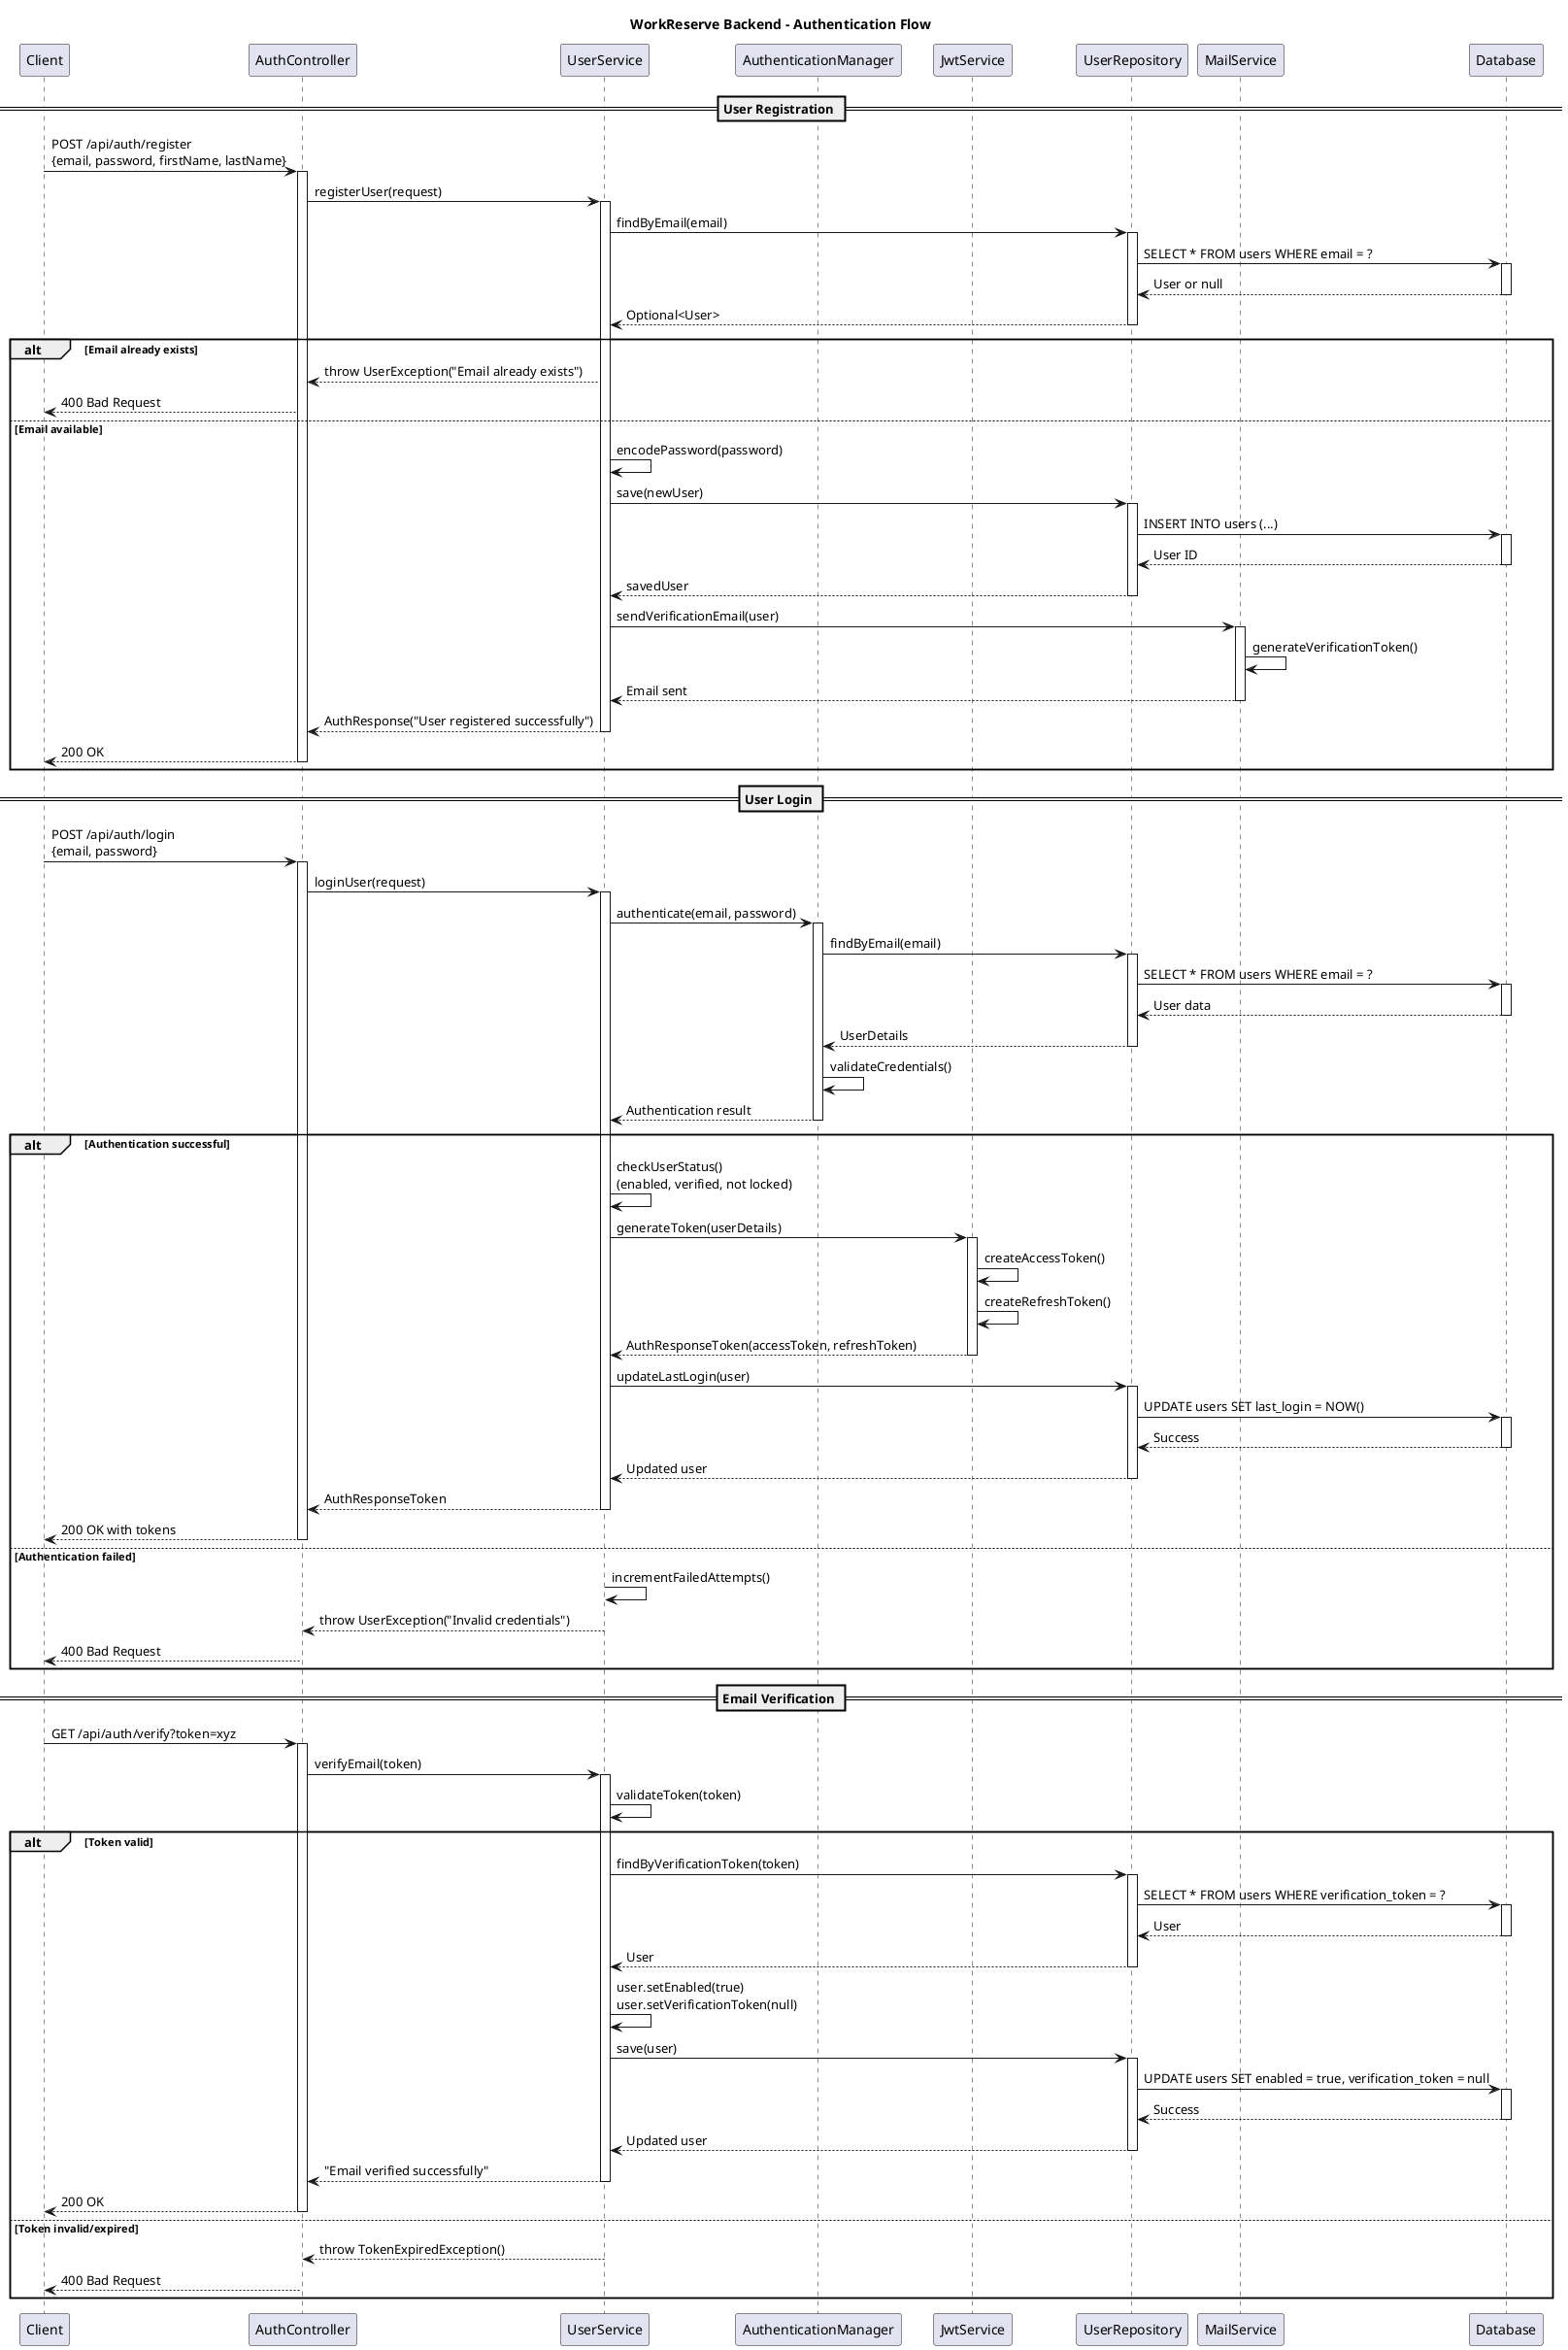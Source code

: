 @startuml Authentication Flow
title WorkReserve Backend - Authentication Flow

participant "Client" as Client
participant "AuthController" as AuthCtrl
participant "UserService" as UserSvc
participant "AuthenticationManager" as AuthMgr
participant "JwtService" as JwtSvc
participant "UserRepository" as UserRepo
participant "MailService" as MailSvc
participant "Database" as DB

== User Registration ==

Client -> AuthCtrl: POST /api/auth/register\n{email, password, firstName, lastName}
activate AuthCtrl

AuthCtrl -> UserSvc: registerUser(request)
activate UserSvc

UserSvc -> UserRepo: findByEmail(email)
activate UserRepo
UserRepo -> DB: SELECT * FROM users WHERE email = ?
activate DB
DB --> UserRepo: User or null
deactivate DB
UserRepo --> UserSvc: Optional<User>
deactivate UserRepo

alt Email already exists
    UserSvc --> AuthCtrl: throw UserException("Email already exists")
    AuthCtrl --> Client: 400 Bad Request
else Email available
    UserSvc -> UserSvc: encodePassword(password)
    UserSvc -> UserRepo: save(newUser)
    activate UserRepo
    UserRepo -> DB: INSERT INTO users (...)
    activate DB
    DB --> UserRepo: User ID
    deactivate DB
    UserRepo --> UserSvc: savedUser
    deactivate UserRepo
    
    UserSvc -> MailSvc: sendVerificationEmail(user)
    activate MailSvc
    MailSvc -> MailSvc: generateVerificationToken()
    MailSvc --> UserSvc: Email sent
    deactivate MailSvc
    
    UserSvc --> AuthCtrl: AuthResponse("User registered successfully")
    deactivate UserSvc
    AuthCtrl --> Client: 200 OK
    deactivate AuthCtrl
end

== User Login ==

Client -> AuthCtrl: POST /api/auth/login\n{email, password}
activate AuthCtrl

AuthCtrl -> UserSvc: loginUser(request)
activate UserSvc

UserSvc -> AuthMgr: authenticate(email, password)
activate AuthMgr
AuthMgr -> UserRepo: findByEmail(email)
activate UserRepo
UserRepo -> DB: SELECT * FROM users WHERE email = ?
activate DB
DB --> UserRepo: User data
deactivate DB
UserRepo --> AuthMgr: UserDetails
deactivate UserRepo

AuthMgr -> AuthMgr: validateCredentials()
AuthMgr --> UserSvc: Authentication result
deactivate AuthMgr

alt Authentication successful
    UserSvc -> UserSvc: checkUserStatus()\n(enabled, verified, not locked)
    
    UserSvc -> JwtSvc: generateToken(userDetails)
    activate JwtSvc
    JwtSvc -> JwtSvc: createAccessToken()
    JwtSvc -> JwtSvc: createRefreshToken()
    JwtSvc --> UserSvc: AuthResponseToken(accessToken, refreshToken)
    deactivate JwtSvc
    
    UserSvc -> UserRepo: updateLastLogin(user)
    activate UserRepo
    UserRepo -> DB: UPDATE users SET last_login = NOW()
    activate DB
    DB --> UserRepo: Success
    deactivate DB
    UserRepo --> UserSvc: Updated user
    deactivate UserRepo
    
    UserSvc --> AuthCtrl: AuthResponseToken
    deactivate UserSvc
    AuthCtrl --> Client: 200 OK with tokens
    deactivate AuthCtrl
else Authentication failed
    UserSvc -> UserSvc: incrementFailedAttempts()
    UserSvc --> AuthCtrl: throw UserException("Invalid credentials")
    AuthCtrl --> Client: 400 Bad Request
end

== Email Verification ==

Client -> AuthCtrl: GET /api/auth/verify?token=xyz
activate AuthCtrl

AuthCtrl -> UserSvc: verifyEmail(token)
activate UserSvc

UserSvc -> UserSvc: validateToken(token)

alt Token valid
    UserSvc -> UserRepo: findByVerificationToken(token)
    activate UserRepo
    UserRepo -> DB: SELECT * FROM users WHERE verification_token = ?
    activate DB
    DB --> UserRepo: User
    deactivate DB
    UserRepo --> UserSvc: User
    deactivate UserRepo
    
    UserSvc -> UserSvc: user.setEnabled(true)\nuser.setVerificationToken(null)
    
    UserSvc -> UserRepo: save(user)
    activate UserRepo
    UserRepo -> DB: UPDATE users SET enabled = true, verification_token = null
    activate DB
    DB --> UserRepo: Success
    deactivate DB
    UserRepo --> UserSvc: Updated user
    deactivate UserRepo
    
    UserSvc --> AuthCtrl: "Email verified successfully"
    deactivate UserSvc
    AuthCtrl --> Client: 200 OK
    deactivate AuthCtrl
else Token invalid/expired
    UserSvc --> AuthCtrl: throw TokenExpiredException()
    AuthCtrl --> Client: 400 Bad Request
end

@enduml
